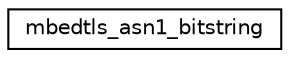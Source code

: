 digraph "Graphical Class Hierarchy"
{
 // LATEX_PDF_SIZE
  edge [fontname="Helvetica",fontsize="10",labelfontname="Helvetica",labelfontsize="10"];
  node [fontname="Helvetica",fontsize="10",shape=record];
  rankdir="LR";
  Node0 [label="mbedtls_asn1_bitstring",height=0.2,width=0.4,color="black", fillcolor="white", style="filled",URL="$d8/d90/structmbedtls__asn1__bitstring.html",tooltip=" "];
}
